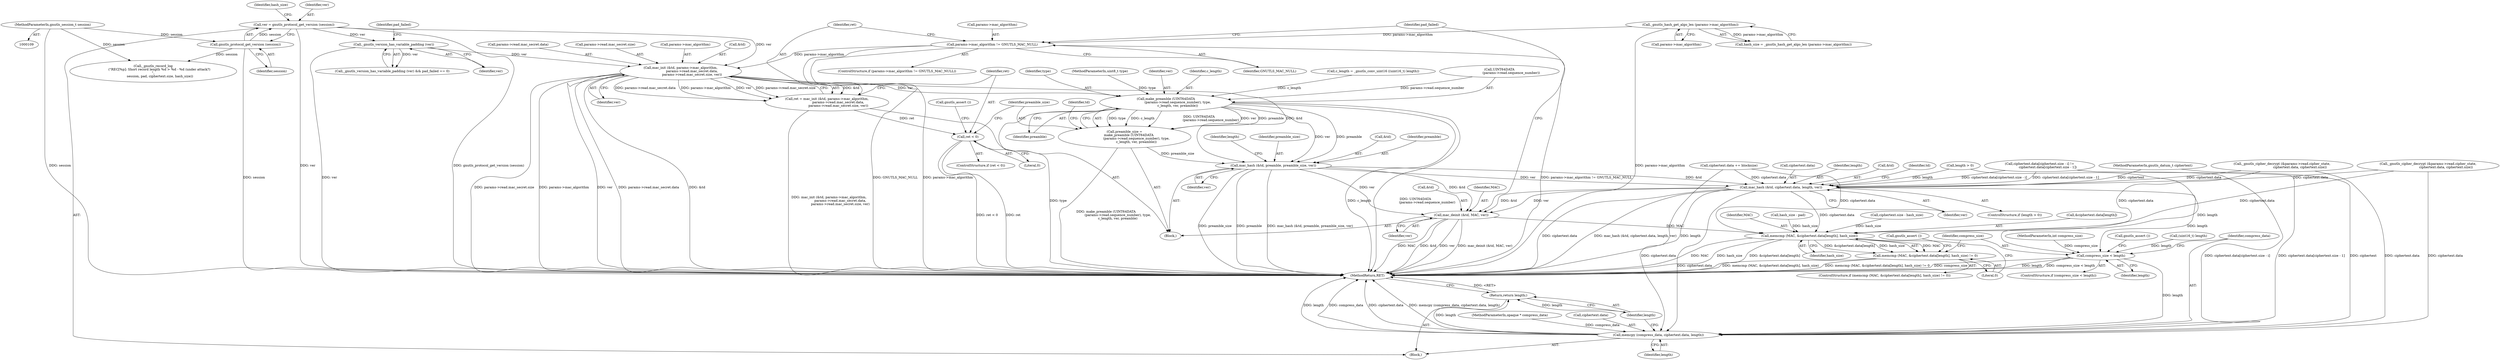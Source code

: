 digraph "0_savannah_422214868061370aeeb0ac9cd0f021a5c350a57d@pointer" {
"1000381" [label="(Call,mac_init (&td, params->mac_algorithm,\n                      params->read.mac_secret.data,\n                      params->read.mac_secret.size, ver))"];
"1000372" [label="(Call,params->mac_algorithm != GNUTLS_MAC_NULL)"];
"1000138" [label="(Call,_gnutls_hash_get_algo_len (params->mac_algorithm))"];
"1000315" [label="(Call,_gnutls_version_has_variable_padding (ver))"];
"1000131" [label="(Call,ver = gnutls_protocol_get_version (session))"];
"1000133" [label="(Call,gnutls_protocol_get_version (session))"];
"1000110" [label="(MethodParameterIn,gnutls_session_t session)"];
"1000379" [label="(Call,ret = mac_init (&td, params->mac_algorithm,\n                      params->read.mac_secret.data,\n                      params->read.mac_secret.size, ver))"];
"1000403" [label="(Call,ret < 0)"];
"1000412" [label="(Call,make_preamble (UINT64DATA\n                       (params->read.sequence_number), type,\n                       c_length, ver, preamble))"];
"1000410" [label="(Call,preamble_size =\n        make_preamble (UINT64DATA\n                       (params->read.sequence_number), type,\n                       c_length, ver, preamble))"];
"1000423" [label="(Call,mac_hash (&td, preamble, preamble_size, ver))"];
"1000433" [label="(Call,mac_hash (&td, ciphertext.data, length, ver))"];
"1000441" [label="(Call,mac_deinit (&td, MAC, ver))"];
"1000456" [label="(Call,memcmp (MAC, &ciphertext.data[length], hash_size))"];
"1000455" [label="(Call,memcmp (MAC, &ciphertext.data[length], hash_size) != 0)"];
"1000471" [label="(Call,compress_size < length)"];
"1000478" [label="(Call,memcpy (compress_data, ciphertext.data, length))"];
"1000484" [label="(Return,return length;)"];
"1000467" [label="(Call,gnutls_assert ())"];
"1000486" [label="(MethodReturn,RET)"];
"1000445" [label="(Identifier,ver)"];
"1000464" [label="(Identifier,hash_size)"];
"1000315" [label="(Call,_gnutls_version_has_variable_padding (ver))"];
"1000314" [label="(Call,_gnutls_version_has_variable_padding (ver) && pad_failed == 0)"];
"1000422" [label="(Identifier,preamble)"];
"1000137" [label="(Identifier,hash_size)"];
"1000381" [label="(Call,mac_init (&td, params->mac_algorithm,\n                      params->read.mac_secret.data,\n                      params->read.mac_secret.size, ver))"];
"1000373" [label="(Call,params->mac_algorithm)"];
"1000380" [label="(Identifier,ret)"];
"1000479" [label="(Identifier,compress_data)"];
"1000404" [label="(Identifier,ret)"];
"1000441" [label="(Call,mac_deinit (&td, MAC, ver))"];
"1000402" [label="(ControlStructure,if (ret < 0))"];
"1000410" [label="(Call,preamble_size =\n        make_preamble (UINT64DATA\n                       (params->read.sequence_number), type,\n                       c_length, ver, preamble))"];
"1000470" [label="(ControlStructure,if (compress_size < length))"];
"1000116" [label="(Block,)"];
"1000426" [label="(Identifier,preamble)"];
"1000454" [label="(ControlStructure,if (memcmp (MAC, &ciphertext.data[length], hash_size) != 0))"];
"1000179" [label="(Call,ciphertext.size - hash_size)"];
"1000132" [label="(Identifier,ver)"];
"1000114" [label="(MethodParameterIn,uint8_t type)"];
"1000431" [label="(Identifier,length)"];
"1000484" [label="(Return,return length;)"];
"1000379" [label="(Call,ret = mac_init (&td, params->mac_algorithm,\n                      params->read.mac_secret.data,\n                      params->read.mac_secret.size, ver))"];
"1000456" [label="(Call,memcmp (MAC, &ciphertext.data[length], hash_size))"];
"1000401" [label="(Identifier,ver)"];
"1000473" [label="(Identifier,length)"];
"1000371" [label="(ControlStructure,if (params->mac_algorithm != GNUTLS_MAC_NULL))"];
"1000331" [label="(Call,ciphertext.data[ciphertext.size - i] !=\n                ciphertext.data[ciphertext.size - 1])"];
"1000483" [label="(Identifier,length)"];
"1000458" [label="(Call,&ciphertext.data[length])"];
"1000443" [label="(Identifier,td)"];
"1000457" [label="(Identifier,MAC)"];
"1000136" [label="(Call,hash_size = _gnutls_hash_get_algo_len (params->mac_algorithm))"];
"1000433" [label="(Call,mac_hash (&td, ciphertext.data, length, ver))"];
"1000423" [label="(Call,mac_hash (&td, preamble, preamble_size, ver))"];
"1000407" [label="(Call,gnutls_assert ())"];
"1000428" [label="(Identifier,ver)"];
"1000365" [label="(Call,c_length = _gnutls_conv_uint16 ((uint16_t) length))"];
"1000405" [label="(Literal,0)"];
"1000310" [label="(Call,hash_size - pad)"];
"1000425" [label="(Identifier,td)"];
"1000318" [label="(Identifier,pad_failed)"];
"1000436" [label="(Call,ciphertext.data)"];
"1000444" [label="(Identifier,MAC)"];
"1000387" [label="(Call,params->read.mac_secret.data)"];
"1000427" [label="(Identifier,preamble_size)"];
"1000475" [label="(Call,gnutls_assert ())"];
"1000372" [label="(Call,params->mac_algorithm != GNUTLS_MAC_NULL)"];
"1000448" [label="(Identifier,pad_failed)"];
"1000111" [label="(MethodParameterIn,opaque * compress_data)"];
"1000485" [label="(Identifier,length)"];
"1000110" [label="(MethodParameterIn,gnutls_session_t session)"];
"1000480" [label="(Call,ciphertext.data)"];
"1000465" [label="(Literal,0)"];
"1000376" [label="(Identifier,GNUTLS_MAC_NULL)"];
"1000133" [label="(Call,gnutls_protocol_get_version (session))"];
"1000131" [label="(Call,ver = gnutls_protocol_get_version (session))"];
"1000421" [label="(Identifier,ver)"];
"1000368" [label="(Call,(uint16_t) length)"];
"1000134" [label="(Identifier,session)"];
"1000420" [label="(Identifier,c_length)"];
"1000394" [label="(Call,params->read.mac_secret.size)"];
"1000208" [label="(Call,_gnutls_cipher_decrypt (&params->read.cipher_state,\n                                   ciphertext.data, ciphertext.size))"];
"1000403" [label="(Call,ret < 0)"];
"1000384" [label="(Call,params->mac_algorithm)"];
"1000439" [label="(Identifier,length)"];
"1000139" [label="(Call,params->mac_algorithm)"];
"1000382" [label="(Call,&td)"];
"1000413" [label="(Call,UINT64DATA\n                       (params->read.sequence_number))"];
"1000316" [label="(Identifier,ver)"];
"1000411" [label="(Identifier,preamble_size)"];
"1000424" [label="(Call,&td)"];
"1000478" [label="(Call,memcpy (compress_data, ciphertext.data, length))"];
"1000113" [label="(MethodParameterIn,gnutls_datum_t ciphertext)"];
"1000471" [label="(Call,compress_size < length)"];
"1000138" [label="(Call,_gnutls_hash_get_algo_len (params->mac_algorithm))"];
"1000419" [label="(Identifier,type)"];
"1000472" [label="(Identifier,compress_size)"];
"1000159" [label="(Call,_gnutls_cipher_decrypt (&params->read.cipher_state,\n                                   ciphertext.data, ciphertext.size))"];
"1000293" [label="(Call,_gnutls_record_log\n            (\"REC[%p]: Short record length %d > %d - %d (under attack?)\n\",\n             session, pad, ciphertext.size, hash_size))"];
"1000377" [label="(Block,)"];
"1000112" [label="(MethodParameterIn,int compress_size)"];
"1000429" [label="(ControlStructure,if (length > 0))"];
"1000434" [label="(Call,&td)"];
"1000430" [label="(Call,length > 0)"];
"1000412" [label="(Call,make_preamble (UINT64DATA\n                       (params->read.sequence_number), type,\n                       c_length, ver, preamble))"];
"1000440" [label="(Identifier,ver)"];
"1000455" [label="(Call,memcmp (MAC, &ciphertext.data[length], hash_size) != 0)"];
"1000442" [label="(Call,&td)"];
"1000239" [label="(Call,ciphertext.data += blocksize)"];
"1000381" -> "1000379"  [label="AST: "];
"1000381" -> "1000401"  [label="CFG: "];
"1000382" -> "1000381"  [label="AST: "];
"1000384" -> "1000381"  [label="AST: "];
"1000387" -> "1000381"  [label="AST: "];
"1000394" -> "1000381"  [label="AST: "];
"1000401" -> "1000381"  [label="AST: "];
"1000379" -> "1000381"  [label="CFG: "];
"1000381" -> "1000486"  [label="DDG: params->read.mac_secret.size"];
"1000381" -> "1000486"  [label="DDG: params->mac_algorithm"];
"1000381" -> "1000486"  [label="DDG: ver"];
"1000381" -> "1000486"  [label="DDG: params->read.mac_secret.data"];
"1000381" -> "1000486"  [label="DDG: &td"];
"1000381" -> "1000379"  [label="DDG: &td"];
"1000381" -> "1000379"  [label="DDG: params->read.mac_secret.data"];
"1000381" -> "1000379"  [label="DDG: params->mac_algorithm"];
"1000381" -> "1000379"  [label="DDG: ver"];
"1000381" -> "1000379"  [label="DDG: params->read.mac_secret.size"];
"1000372" -> "1000381"  [label="DDG: params->mac_algorithm"];
"1000315" -> "1000381"  [label="DDG: ver"];
"1000131" -> "1000381"  [label="DDG: ver"];
"1000381" -> "1000412"  [label="DDG: ver"];
"1000381" -> "1000423"  [label="DDG: &td"];
"1000372" -> "1000371"  [label="AST: "];
"1000372" -> "1000376"  [label="CFG: "];
"1000373" -> "1000372"  [label="AST: "];
"1000376" -> "1000372"  [label="AST: "];
"1000380" -> "1000372"  [label="CFG: "];
"1000448" -> "1000372"  [label="CFG: "];
"1000372" -> "1000486"  [label="DDG: GNUTLS_MAC_NULL"];
"1000372" -> "1000486"  [label="DDG: params->mac_algorithm"];
"1000372" -> "1000486"  [label="DDG: params->mac_algorithm != GNUTLS_MAC_NULL"];
"1000138" -> "1000372"  [label="DDG: params->mac_algorithm"];
"1000138" -> "1000136"  [label="AST: "];
"1000138" -> "1000139"  [label="CFG: "];
"1000139" -> "1000138"  [label="AST: "];
"1000136" -> "1000138"  [label="CFG: "];
"1000138" -> "1000486"  [label="DDG: params->mac_algorithm"];
"1000138" -> "1000136"  [label="DDG: params->mac_algorithm"];
"1000315" -> "1000314"  [label="AST: "];
"1000315" -> "1000316"  [label="CFG: "];
"1000316" -> "1000315"  [label="AST: "];
"1000318" -> "1000315"  [label="CFG: "];
"1000314" -> "1000315"  [label="CFG: "];
"1000315" -> "1000486"  [label="DDG: ver"];
"1000315" -> "1000314"  [label="DDG: ver"];
"1000131" -> "1000315"  [label="DDG: ver"];
"1000131" -> "1000116"  [label="AST: "];
"1000131" -> "1000133"  [label="CFG: "];
"1000132" -> "1000131"  [label="AST: "];
"1000133" -> "1000131"  [label="AST: "];
"1000137" -> "1000131"  [label="CFG: "];
"1000131" -> "1000486"  [label="DDG: ver"];
"1000131" -> "1000486"  [label="DDG: gnutls_protocol_get_version (session)"];
"1000133" -> "1000131"  [label="DDG: session"];
"1000133" -> "1000134"  [label="CFG: "];
"1000134" -> "1000133"  [label="AST: "];
"1000133" -> "1000486"  [label="DDG: session"];
"1000110" -> "1000133"  [label="DDG: session"];
"1000133" -> "1000293"  [label="DDG: session"];
"1000110" -> "1000109"  [label="AST: "];
"1000110" -> "1000486"  [label="DDG: session"];
"1000110" -> "1000293"  [label="DDG: session"];
"1000379" -> "1000377"  [label="AST: "];
"1000380" -> "1000379"  [label="AST: "];
"1000404" -> "1000379"  [label="CFG: "];
"1000379" -> "1000486"  [label="DDG: mac_init (&td, params->mac_algorithm,\n                      params->read.mac_secret.data,\n                      params->read.mac_secret.size, ver)"];
"1000379" -> "1000403"  [label="DDG: ret"];
"1000403" -> "1000402"  [label="AST: "];
"1000403" -> "1000405"  [label="CFG: "];
"1000404" -> "1000403"  [label="AST: "];
"1000405" -> "1000403"  [label="AST: "];
"1000407" -> "1000403"  [label="CFG: "];
"1000411" -> "1000403"  [label="CFG: "];
"1000403" -> "1000486"  [label="DDG: ret"];
"1000403" -> "1000486"  [label="DDG: ret < 0"];
"1000412" -> "1000410"  [label="AST: "];
"1000412" -> "1000422"  [label="CFG: "];
"1000413" -> "1000412"  [label="AST: "];
"1000419" -> "1000412"  [label="AST: "];
"1000420" -> "1000412"  [label="AST: "];
"1000421" -> "1000412"  [label="AST: "];
"1000422" -> "1000412"  [label="AST: "];
"1000410" -> "1000412"  [label="CFG: "];
"1000412" -> "1000486"  [label="DDG: c_length"];
"1000412" -> "1000486"  [label="DDG: UINT64DATA\n                       (params->read.sequence_number)"];
"1000412" -> "1000486"  [label="DDG: type"];
"1000412" -> "1000410"  [label="DDG: type"];
"1000412" -> "1000410"  [label="DDG: c_length"];
"1000412" -> "1000410"  [label="DDG: UINT64DATA\n                       (params->read.sequence_number)"];
"1000412" -> "1000410"  [label="DDG: ver"];
"1000412" -> "1000410"  [label="DDG: preamble"];
"1000413" -> "1000412"  [label="DDG: params->read.sequence_number"];
"1000114" -> "1000412"  [label="DDG: type"];
"1000365" -> "1000412"  [label="DDG: c_length"];
"1000412" -> "1000423"  [label="DDG: preamble"];
"1000412" -> "1000423"  [label="DDG: ver"];
"1000410" -> "1000377"  [label="AST: "];
"1000411" -> "1000410"  [label="AST: "];
"1000425" -> "1000410"  [label="CFG: "];
"1000410" -> "1000486"  [label="DDG: make_preamble (UINT64DATA\n                       (params->read.sequence_number), type,\n                       c_length, ver, preamble)"];
"1000410" -> "1000423"  [label="DDG: preamble_size"];
"1000423" -> "1000377"  [label="AST: "];
"1000423" -> "1000428"  [label="CFG: "];
"1000424" -> "1000423"  [label="AST: "];
"1000426" -> "1000423"  [label="AST: "];
"1000427" -> "1000423"  [label="AST: "];
"1000428" -> "1000423"  [label="AST: "];
"1000431" -> "1000423"  [label="CFG: "];
"1000423" -> "1000486"  [label="DDG: preamble_size"];
"1000423" -> "1000486"  [label="DDG: preamble"];
"1000423" -> "1000486"  [label="DDG: mac_hash (&td, preamble, preamble_size, ver)"];
"1000423" -> "1000433"  [label="DDG: &td"];
"1000423" -> "1000433"  [label="DDG: ver"];
"1000423" -> "1000441"  [label="DDG: &td"];
"1000423" -> "1000441"  [label="DDG: ver"];
"1000433" -> "1000429"  [label="AST: "];
"1000433" -> "1000440"  [label="CFG: "];
"1000434" -> "1000433"  [label="AST: "];
"1000436" -> "1000433"  [label="AST: "];
"1000439" -> "1000433"  [label="AST: "];
"1000440" -> "1000433"  [label="AST: "];
"1000443" -> "1000433"  [label="CFG: "];
"1000433" -> "1000486"  [label="DDG: ciphertext.data"];
"1000433" -> "1000486"  [label="DDG: mac_hash (&td, ciphertext.data, length, ver)"];
"1000433" -> "1000486"  [label="DDG: length"];
"1000239" -> "1000433"  [label="DDG: ciphertext.data"];
"1000159" -> "1000433"  [label="DDG: ciphertext.data"];
"1000331" -> "1000433"  [label="DDG: ciphertext.data[ciphertext.size - i]"];
"1000331" -> "1000433"  [label="DDG: ciphertext.data[ciphertext.size - 1]"];
"1000208" -> "1000433"  [label="DDG: ciphertext.data"];
"1000113" -> "1000433"  [label="DDG: ciphertext"];
"1000430" -> "1000433"  [label="DDG: length"];
"1000433" -> "1000441"  [label="DDG: &td"];
"1000433" -> "1000441"  [label="DDG: ver"];
"1000433" -> "1000456"  [label="DDG: ciphertext.data"];
"1000433" -> "1000471"  [label="DDG: length"];
"1000433" -> "1000478"  [label="DDG: ciphertext.data"];
"1000441" -> "1000377"  [label="AST: "];
"1000441" -> "1000445"  [label="CFG: "];
"1000442" -> "1000441"  [label="AST: "];
"1000444" -> "1000441"  [label="AST: "];
"1000445" -> "1000441"  [label="AST: "];
"1000448" -> "1000441"  [label="CFG: "];
"1000441" -> "1000486"  [label="DDG: &td"];
"1000441" -> "1000486"  [label="DDG: ver"];
"1000441" -> "1000486"  [label="DDG: mac_deinit (&td, MAC, ver)"];
"1000441" -> "1000486"  [label="DDG: MAC"];
"1000441" -> "1000456"  [label="DDG: MAC"];
"1000456" -> "1000455"  [label="AST: "];
"1000456" -> "1000464"  [label="CFG: "];
"1000457" -> "1000456"  [label="AST: "];
"1000458" -> "1000456"  [label="AST: "];
"1000464" -> "1000456"  [label="AST: "];
"1000465" -> "1000456"  [label="CFG: "];
"1000456" -> "1000486"  [label="DDG: MAC"];
"1000456" -> "1000486"  [label="DDG: hash_size"];
"1000456" -> "1000486"  [label="DDG: &ciphertext.data[length]"];
"1000456" -> "1000455"  [label="DDG: MAC"];
"1000456" -> "1000455"  [label="DDG: &ciphertext.data[length]"];
"1000456" -> "1000455"  [label="DDG: hash_size"];
"1000239" -> "1000456"  [label="DDG: ciphertext.data"];
"1000159" -> "1000456"  [label="DDG: ciphertext.data"];
"1000208" -> "1000456"  [label="DDG: ciphertext.data"];
"1000310" -> "1000456"  [label="DDG: hash_size"];
"1000179" -> "1000456"  [label="DDG: hash_size"];
"1000455" -> "1000454"  [label="AST: "];
"1000455" -> "1000465"  [label="CFG: "];
"1000465" -> "1000455"  [label="AST: "];
"1000467" -> "1000455"  [label="CFG: "];
"1000472" -> "1000455"  [label="CFG: "];
"1000455" -> "1000486"  [label="DDG: memcmp (MAC, &ciphertext.data[length], hash_size) != 0"];
"1000455" -> "1000486"  [label="DDG: memcmp (MAC, &ciphertext.data[length], hash_size)"];
"1000471" -> "1000470"  [label="AST: "];
"1000471" -> "1000473"  [label="CFG: "];
"1000472" -> "1000471"  [label="AST: "];
"1000473" -> "1000471"  [label="AST: "];
"1000475" -> "1000471"  [label="CFG: "];
"1000479" -> "1000471"  [label="CFG: "];
"1000471" -> "1000486"  [label="DDG: compress_size"];
"1000471" -> "1000486"  [label="DDG: length"];
"1000471" -> "1000486"  [label="DDG: compress_size < length"];
"1000112" -> "1000471"  [label="DDG: compress_size"];
"1000368" -> "1000471"  [label="DDG: length"];
"1000430" -> "1000471"  [label="DDG: length"];
"1000471" -> "1000478"  [label="DDG: length"];
"1000478" -> "1000116"  [label="AST: "];
"1000478" -> "1000483"  [label="CFG: "];
"1000479" -> "1000478"  [label="AST: "];
"1000480" -> "1000478"  [label="AST: "];
"1000483" -> "1000478"  [label="AST: "];
"1000485" -> "1000478"  [label="CFG: "];
"1000478" -> "1000486"  [label="DDG: length"];
"1000478" -> "1000486"  [label="DDG: compress_data"];
"1000478" -> "1000486"  [label="DDG: ciphertext.data"];
"1000478" -> "1000486"  [label="DDG: memcpy (compress_data, ciphertext.data, length)"];
"1000111" -> "1000478"  [label="DDG: compress_data"];
"1000239" -> "1000478"  [label="DDG: ciphertext.data"];
"1000159" -> "1000478"  [label="DDG: ciphertext.data"];
"1000331" -> "1000478"  [label="DDG: ciphertext.data[ciphertext.size - i]"];
"1000331" -> "1000478"  [label="DDG: ciphertext.data[ciphertext.size - 1]"];
"1000208" -> "1000478"  [label="DDG: ciphertext.data"];
"1000113" -> "1000478"  [label="DDG: ciphertext"];
"1000478" -> "1000484"  [label="DDG: length"];
"1000484" -> "1000116"  [label="AST: "];
"1000484" -> "1000485"  [label="CFG: "];
"1000485" -> "1000484"  [label="AST: "];
"1000486" -> "1000484"  [label="CFG: "];
"1000484" -> "1000486"  [label="DDG: <RET>"];
"1000485" -> "1000484"  [label="DDG: length"];
}
